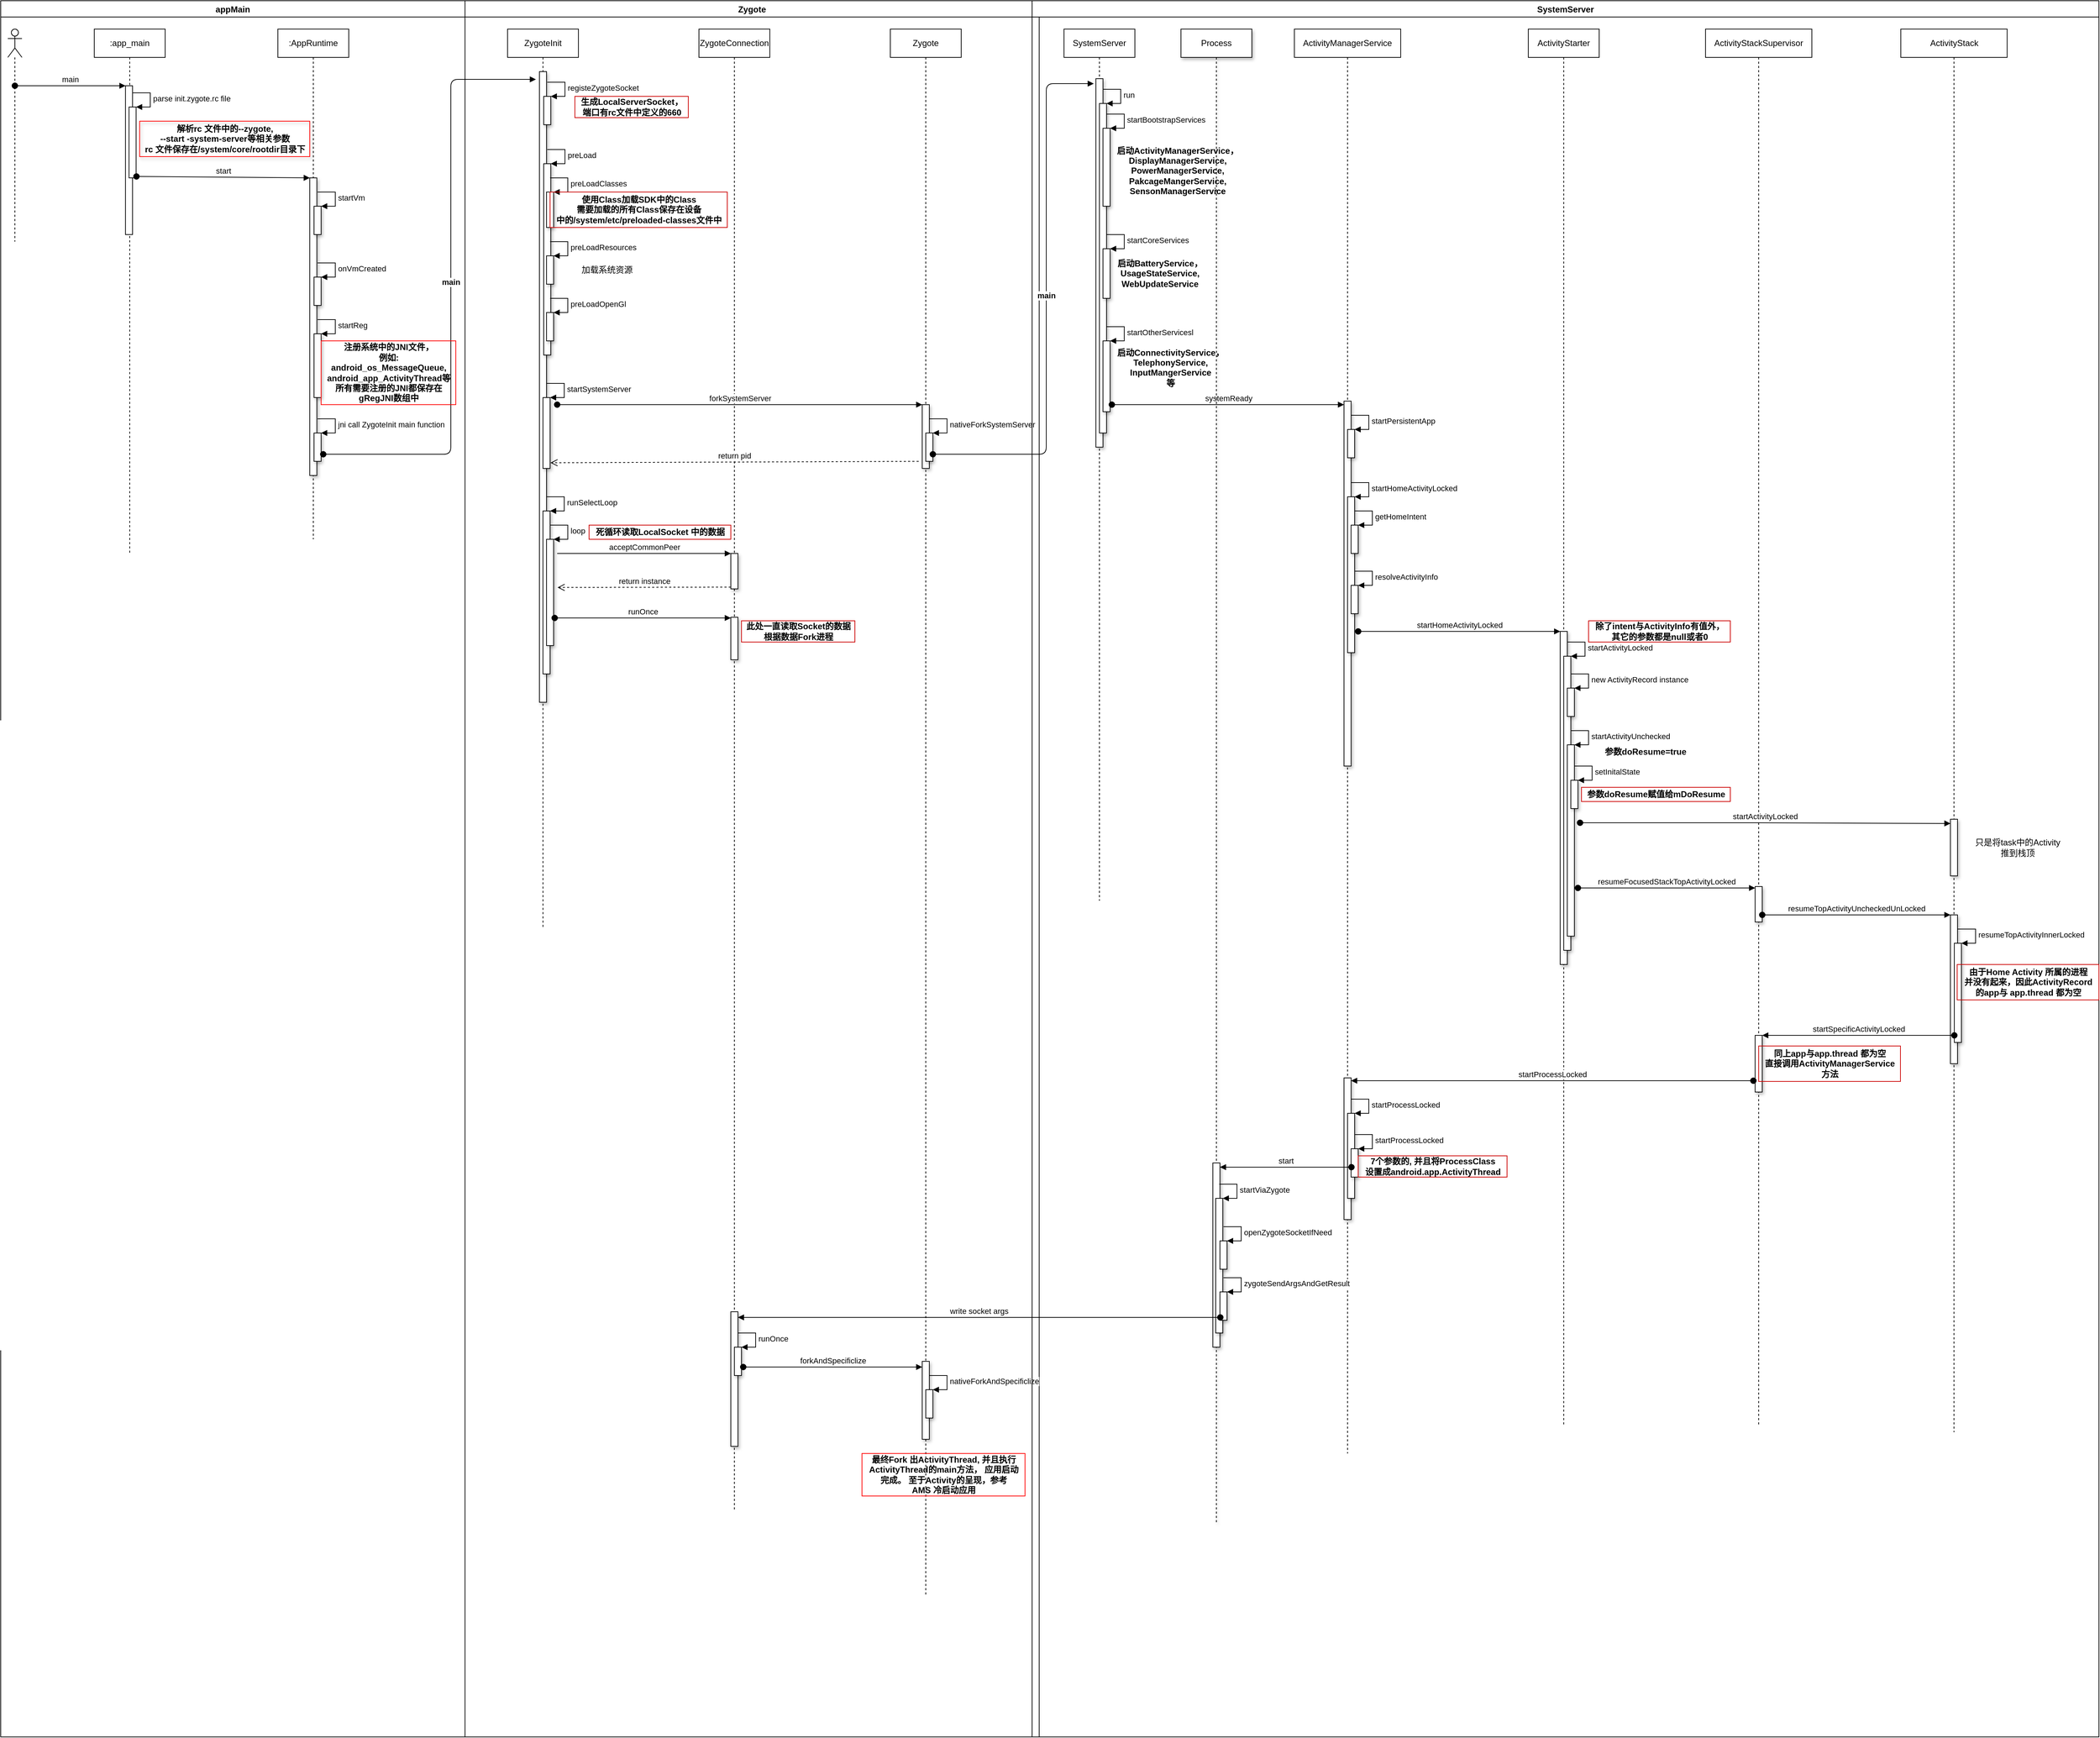 <mxfile version="13.6.2" type="device"><diagram name="Page-1" id="929967ad-93f9-6ef4-fab6-5d389245f69c"><mxGraphModel dx="2855.5" dy="840" grid="1" gridSize="10" guides="1" tooltips="1" connect="1" arrows="1" fold="1" page="1" pageScale="1.5" pageWidth="1169" pageHeight="826" background="none" math="0" shadow="0"><root><mxCell id="0" style=";html=1;"/><mxCell id="1" style=";html=1;" parent="0"/><mxCell id="HreQ48BV8fp3dx1mS7cU-9" value="appMain" style="swimlane;" vertex="1" parent="1"><mxGeometry x="-125" y="20" width="655" height="2450" as="geometry"/></mxCell><mxCell id="HreQ48BV8fp3dx1mS7cU-10" value=":app_main" style="shape=umlLifeline;perimeter=lifelinePerimeter;whiteSpace=wrap;html=1;container=1;collapsible=0;recursiveResize=0;outlineConnect=0;" vertex="1" parent="HreQ48BV8fp3dx1mS7cU-9"><mxGeometry x="132" y="40" width="100" height="740" as="geometry"/></mxCell><mxCell id="HreQ48BV8fp3dx1mS7cU-22" value="" style="html=1;points=[];perimeter=orthogonalPerimeter;" vertex="1" parent="HreQ48BV8fp3dx1mS7cU-10"><mxGeometry x="44" y="80" width="10" height="210" as="geometry"/></mxCell><mxCell id="HreQ48BV8fp3dx1mS7cU-11" value=":AppRuntime" style="shape=umlLifeline;perimeter=lifelinePerimeter;whiteSpace=wrap;html=1;container=1;collapsible=0;recursiveResize=0;outlineConnect=0;" vertex="1" parent="HreQ48BV8fp3dx1mS7cU-9"><mxGeometry x="391" y="40" width="100" height="720" as="geometry"/></mxCell><mxCell id="HreQ48BV8fp3dx1mS7cU-27" value="" style="html=1;points=[];perimeter=orthogonalPerimeter;shadow=1;strokeColor=#000000;" vertex="1" parent="HreQ48BV8fp3dx1mS7cU-11"><mxGeometry x="45" y="210" width="10" height="420" as="geometry"/></mxCell><mxCell id="HreQ48BV8fp3dx1mS7cU-29" value="" style="html=1;points=[];perimeter=orthogonalPerimeter;shadow=1;strokeColor=#000000;" vertex="1" parent="HreQ48BV8fp3dx1mS7cU-11"><mxGeometry x="51" y="250" width="10" height="40" as="geometry"/></mxCell><mxCell id="HreQ48BV8fp3dx1mS7cU-30" value="startVm" style="edgeStyle=orthogonalEdgeStyle;html=1;align=left;spacingLeft=2;endArrow=block;rounded=0;entryX=1;entryY=0;" edge="1" target="HreQ48BV8fp3dx1mS7cU-29" parent="HreQ48BV8fp3dx1mS7cU-11"><mxGeometry relative="1" as="geometry"><mxPoint x="56" y="230" as="sourcePoint"/><Array as="points"><mxPoint x="81" y="230"/></Array></mxGeometry></mxCell><mxCell id="HreQ48BV8fp3dx1mS7cU-34" value="" style="html=1;points=[];perimeter=orthogonalPerimeter;shadow=1;strokeColor=#000000;" vertex="1" parent="HreQ48BV8fp3dx1mS7cU-11"><mxGeometry x="51" y="350" width="10" height="40" as="geometry"/></mxCell><mxCell id="HreQ48BV8fp3dx1mS7cU-35" value="onVmCreated" style="edgeStyle=orthogonalEdgeStyle;html=1;align=left;spacingLeft=2;endArrow=block;rounded=0;entryX=1;entryY=0;" edge="1" target="HreQ48BV8fp3dx1mS7cU-34" parent="HreQ48BV8fp3dx1mS7cU-11"><mxGeometry relative="1" as="geometry"><mxPoint x="56" y="330" as="sourcePoint"/><Array as="points"><mxPoint x="81" y="330"/></Array></mxGeometry></mxCell><mxCell id="HreQ48BV8fp3dx1mS7cU-36" value="" style="html=1;points=[];perimeter=orthogonalPerimeter;shadow=1;strokeColor=#000000;" vertex="1" parent="HreQ48BV8fp3dx1mS7cU-11"><mxGeometry x="51" y="570" width="10" height="40" as="geometry"/></mxCell><mxCell id="HreQ48BV8fp3dx1mS7cU-37" value="jni call ZygoteInit main function" style="edgeStyle=orthogonalEdgeStyle;html=1;align=left;spacingLeft=2;endArrow=block;rounded=0;entryX=1;entryY=0;" edge="1" target="HreQ48BV8fp3dx1mS7cU-36" parent="HreQ48BV8fp3dx1mS7cU-11"><mxGeometry relative="1" as="geometry"><mxPoint x="56" y="550" as="sourcePoint"/><Array as="points"><mxPoint x="81" y="550"/></Array></mxGeometry></mxCell><mxCell id="HreQ48BV8fp3dx1mS7cU-39" value="&lt;b&gt;main&lt;/b&gt;" style="html=1;verticalAlign=bottom;startArrow=oval;startFill=1;endArrow=block;startSize=8;" edge="1" parent="HreQ48BV8fp3dx1mS7cU-11"><mxGeometry width="60" relative="1" as="geometry"><mxPoint x="64" y="600" as="sourcePoint"/><mxPoint x="364" y="71" as="targetPoint"/><Array as="points"><mxPoint x="244" y="600"/><mxPoint x="244" y="71"/></Array></mxGeometry></mxCell><mxCell id="HreQ48BV8fp3dx1mS7cU-21" value="" style="shape=umlLifeline;participant=umlActor;perimeter=lifelinePerimeter;whiteSpace=wrap;html=1;container=1;collapsible=0;recursiveResize=0;verticalAlign=top;spacingTop=36;outlineConnect=0;" vertex="1" parent="HreQ48BV8fp3dx1mS7cU-9"><mxGeometry x="10" y="40" width="20" height="300" as="geometry"/></mxCell><mxCell id="HreQ48BV8fp3dx1mS7cU-23" value="main" style="html=1;verticalAlign=bottom;startArrow=oval;endArrow=block;startSize=8;" edge="1" target="HreQ48BV8fp3dx1mS7cU-22" parent="HreQ48BV8fp3dx1mS7cU-9" source="HreQ48BV8fp3dx1mS7cU-21"><mxGeometry relative="1" as="geometry"><mxPoint x="135" y="120" as="sourcePoint"/><Array as="points"><mxPoint x="80" y="120"/></Array></mxGeometry></mxCell><mxCell id="HreQ48BV8fp3dx1mS7cU-24" value="" style="html=1;points=[];perimeter=orthogonalPerimeter;" vertex="1" parent="HreQ48BV8fp3dx1mS7cU-9"><mxGeometry x="181" y="150" width="10" height="100" as="geometry"/></mxCell><mxCell id="HreQ48BV8fp3dx1mS7cU-25" value="parse init.zygote.rc file" style="edgeStyle=orthogonalEdgeStyle;html=1;align=left;spacingLeft=2;endArrow=block;rounded=0;entryX=1;entryY=0;" edge="1" target="HreQ48BV8fp3dx1mS7cU-24" parent="HreQ48BV8fp3dx1mS7cU-9"><mxGeometry relative="1" as="geometry"><mxPoint x="186" y="130" as="sourcePoint"/><Array as="points"><mxPoint x="211" y="130"/></Array></mxGeometry></mxCell><mxCell id="HreQ48BV8fp3dx1mS7cU-26" value="&lt;b&gt;解析rc 文件中的--zygote, &lt;br&gt;--start -system-server等相关参数&lt;br&gt;rc 文件保存在/system/core/rootdir目录下&lt;/b&gt;" style="text;html=1;align=center;verticalAlign=middle;resizable=0;points=[];autosize=1;shadow=1;strokeColor=#FF0000;" vertex="1" parent="HreQ48BV8fp3dx1mS7cU-9"><mxGeometry x="196" y="170" width="240" height="50" as="geometry"/></mxCell><mxCell id="HreQ48BV8fp3dx1mS7cU-28" value="start" style="html=1;verticalAlign=bottom;startArrow=oval;endArrow=block;startSize=8;exitX=1.05;exitY=0.98;exitDx=0;exitDy=0;exitPerimeter=0;" edge="1" target="HreQ48BV8fp3dx1mS7cU-27" parent="HreQ48BV8fp3dx1mS7cU-9" source="HreQ48BV8fp3dx1mS7cU-24"><mxGeometry relative="1" as="geometry"><mxPoint x="376" y="250" as="sourcePoint"/></mxGeometry></mxCell><mxCell id="HreQ48BV8fp3dx1mS7cU-31" value="" style="html=1;points=[];perimeter=orthogonalPerimeter;shadow=1;strokeColor=#000000;" vertex="1" parent="HreQ48BV8fp3dx1mS7cU-9"><mxGeometry x="442" y="470" width="10" height="90" as="geometry"/></mxCell><mxCell id="HreQ48BV8fp3dx1mS7cU-32" value="startReg" style="edgeStyle=orthogonalEdgeStyle;html=1;align=left;spacingLeft=2;endArrow=block;rounded=0;entryX=1;entryY=0;" edge="1" target="HreQ48BV8fp3dx1mS7cU-31" parent="HreQ48BV8fp3dx1mS7cU-9"><mxGeometry relative="1" as="geometry"><mxPoint x="447" y="450" as="sourcePoint"/><Array as="points"><mxPoint x="472" y="450"/></Array></mxGeometry></mxCell><mxCell id="HreQ48BV8fp3dx1mS7cU-33" value="&lt;b&gt;注册系统中的JNI文件，&lt;br&gt;例如:&lt;br&gt;android_os_MessageQueue,&lt;br&gt;android_app_ActivityThread等&lt;br&gt;所有需要注册的JNI都保存在&lt;br&gt;gRegJNI数组中&lt;br&gt;&lt;/b&gt;" style="text;html=1;align=center;verticalAlign=middle;resizable=0;points=[];autosize=1;strokeColor=#FF0000;" vertex="1" parent="HreQ48BV8fp3dx1mS7cU-9"><mxGeometry x="452" y="480" width="190" height="90" as="geometry"/></mxCell><mxCell id="HreQ48BV8fp3dx1mS7cU-12" value="Zygote" style="swimlane;" vertex="1" parent="1"><mxGeometry x="530" y="20" width="810" height="2450" as="geometry"/></mxCell><mxCell id="HreQ48BV8fp3dx1mS7cU-13" value="ZygoteInit" style="shape=umlLifeline;perimeter=lifelinePerimeter;whiteSpace=wrap;html=1;container=1;collapsible=0;recursiveResize=0;outlineConnect=0;" vertex="1" parent="HreQ48BV8fp3dx1mS7cU-12"><mxGeometry x="60" y="40" width="100" height="1270" as="geometry"/></mxCell><mxCell id="HreQ48BV8fp3dx1mS7cU-38" value="" style="html=1;points=[];perimeter=orthogonalPerimeter;shadow=1;strokeColor=#000000;" vertex="1" parent="HreQ48BV8fp3dx1mS7cU-13"><mxGeometry x="45" y="60" width="10" height="890" as="geometry"/></mxCell><mxCell id="HreQ48BV8fp3dx1mS7cU-40" value="" style="html=1;points=[];perimeter=orthogonalPerimeter;shadow=1;strokeColor=#000000;" vertex="1" parent="HreQ48BV8fp3dx1mS7cU-13"><mxGeometry x="51" y="95" width="10" height="40" as="geometry"/></mxCell><mxCell id="HreQ48BV8fp3dx1mS7cU-41" value="registeZygoteSocket" style="edgeStyle=orthogonalEdgeStyle;html=1;align=left;spacingLeft=2;endArrow=block;rounded=0;entryX=1;entryY=0;" edge="1" target="HreQ48BV8fp3dx1mS7cU-40" parent="HreQ48BV8fp3dx1mS7cU-13"><mxGeometry relative="1" as="geometry"><mxPoint x="56" y="75" as="sourcePoint"/><Array as="points"><mxPoint x="81" y="75"/></Array></mxGeometry></mxCell><mxCell id="HreQ48BV8fp3dx1mS7cU-42" value="" style="html=1;points=[];perimeter=orthogonalPerimeter;shadow=1;strokeColor=#000000;" vertex="1" parent="HreQ48BV8fp3dx1mS7cU-13"><mxGeometry x="51" y="190" width="10" height="270" as="geometry"/></mxCell><mxCell id="HreQ48BV8fp3dx1mS7cU-43" value="preLoad" style="edgeStyle=orthogonalEdgeStyle;html=1;align=left;spacingLeft=2;endArrow=block;rounded=0;entryX=1;entryY=0;" edge="1" target="HreQ48BV8fp3dx1mS7cU-42" parent="HreQ48BV8fp3dx1mS7cU-13"><mxGeometry relative="1" as="geometry"><mxPoint x="56" y="170" as="sourcePoint"/><Array as="points"><mxPoint x="81" y="170"/></Array></mxGeometry></mxCell><mxCell id="HreQ48BV8fp3dx1mS7cU-45" value="" style="html=1;points=[];perimeter=orthogonalPerimeter;shadow=1;strokeColor=#000000;" vertex="1" parent="HreQ48BV8fp3dx1mS7cU-13"><mxGeometry x="55" y="230" width="10" height="50" as="geometry"/></mxCell><mxCell id="HreQ48BV8fp3dx1mS7cU-46" value="preLoadClasses" style="edgeStyle=orthogonalEdgeStyle;html=1;align=left;spacingLeft=2;endArrow=block;rounded=0;entryX=1;entryY=0;" edge="1" target="HreQ48BV8fp3dx1mS7cU-45" parent="HreQ48BV8fp3dx1mS7cU-13"><mxGeometry relative="1" as="geometry"><mxPoint x="60" y="210" as="sourcePoint"/><Array as="points"><mxPoint x="85" y="210"/></Array></mxGeometry></mxCell><mxCell id="HreQ48BV8fp3dx1mS7cU-48" value="" style="html=1;points=[];perimeter=orthogonalPerimeter;shadow=1;strokeColor=#000000;" vertex="1" parent="HreQ48BV8fp3dx1mS7cU-13"><mxGeometry x="55" y="320" width="10" height="40" as="geometry"/></mxCell><mxCell id="HreQ48BV8fp3dx1mS7cU-49" value="preLoadResources" style="edgeStyle=orthogonalEdgeStyle;html=1;align=left;spacingLeft=2;endArrow=block;rounded=0;entryX=1;entryY=0;" edge="1" target="HreQ48BV8fp3dx1mS7cU-48" parent="HreQ48BV8fp3dx1mS7cU-13"><mxGeometry relative="1" as="geometry"><mxPoint x="60" y="300" as="sourcePoint"/><Array as="points"><mxPoint x="85" y="300"/></Array></mxGeometry></mxCell><mxCell id="HreQ48BV8fp3dx1mS7cU-51" value="" style="html=1;points=[];perimeter=orthogonalPerimeter;shadow=1;strokeColor=#000000;" vertex="1" parent="HreQ48BV8fp3dx1mS7cU-13"><mxGeometry x="55" y="400" width="10" height="40" as="geometry"/></mxCell><mxCell id="HreQ48BV8fp3dx1mS7cU-52" value="preLoadOpenGl" style="edgeStyle=orthogonalEdgeStyle;html=1;align=left;spacingLeft=2;endArrow=block;rounded=0;entryX=1;entryY=0;" edge="1" target="HreQ48BV8fp3dx1mS7cU-51" parent="HreQ48BV8fp3dx1mS7cU-13"><mxGeometry relative="1" as="geometry"><mxPoint x="60" y="380" as="sourcePoint"/><Array as="points"><mxPoint x="85" y="380"/></Array></mxGeometry></mxCell><mxCell id="HreQ48BV8fp3dx1mS7cU-53" value="" style="html=1;points=[];perimeter=orthogonalPerimeter;shadow=1;strokeColor=#000000;" vertex="1" parent="HreQ48BV8fp3dx1mS7cU-13"><mxGeometry x="50" y="520" width="10" height="100" as="geometry"/></mxCell><mxCell id="HreQ48BV8fp3dx1mS7cU-54" value="startSystemServer" style="edgeStyle=orthogonalEdgeStyle;html=1;align=left;spacingLeft=2;endArrow=block;rounded=0;entryX=1;entryY=0;" edge="1" target="HreQ48BV8fp3dx1mS7cU-53" parent="HreQ48BV8fp3dx1mS7cU-13"><mxGeometry relative="1" as="geometry"><mxPoint x="55" y="500" as="sourcePoint"/><Array as="points"><mxPoint x="80" y="500"/></Array></mxGeometry></mxCell><mxCell id="HreQ48BV8fp3dx1mS7cU-60" value="" style="html=1;points=[];perimeter=orthogonalPerimeter;shadow=1;strokeColor=#000000;" vertex="1" parent="HreQ48BV8fp3dx1mS7cU-13"><mxGeometry x="50" y="680" width="10" height="230" as="geometry"/></mxCell><mxCell id="HreQ48BV8fp3dx1mS7cU-61" value="runSelectLoop" style="edgeStyle=orthogonalEdgeStyle;html=1;align=left;spacingLeft=2;endArrow=block;rounded=0;entryX=1;entryY=0;" edge="1" target="HreQ48BV8fp3dx1mS7cU-60" parent="HreQ48BV8fp3dx1mS7cU-13"><mxGeometry relative="1" as="geometry"><mxPoint x="55" y="660" as="sourcePoint"/><Array as="points"><mxPoint x="80" y="660"/></Array></mxGeometry></mxCell><mxCell id="HreQ48BV8fp3dx1mS7cU-62" value="" style="html=1;points=[];perimeter=orthogonalPerimeter;shadow=1;strokeColor=#000000;" vertex="1" parent="HreQ48BV8fp3dx1mS7cU-13"><mxGeometry x="55" y="720" width="10" height="150" as="geometry"/></mxCell><mxCell id="HreQ48BV8fp3dx1mS7cU-63" value="loop" style="edgeStyle=orthogonalEdgeStyle;html=1;align=left;spacingLeft=2;endArrow=block;rounded=0;entryX=1;entryY=0;" edge="1" target="HreQ48BV8fp3dx1mS7cU-62" parent="HreQ48BV8fp3dx1mS7cU-13"><mxGeometry relative="1" as="geometry"><mxPoint x="60" y="700" as="sourcePoint"/><Array as="points"><mxPoint x="85" y="700"/></Array></mxGeometry></mxCell><mxCell id="HreQ48BV8fp3dx1mS7cU-14" value="ZygoteConnection" style="shape=umlLifeline;perimeter=lifelinePerimeter;whiteSpace=wrap;html=1;container=1;collapsible=0;recursiveResize=0;outlineConnect=0;" vertex="1" parent="HreQ48BV8fp3dx1mS7cU-12"><mxGeometry x="330" y="40" width="100" height="2090" as="geometry"/></mxCell><mxCell id="HreQ48BV8fp3dx1mS7cU-64" value="" style="html=1;points=[];perimeter=orthogonalPerimeter;shadow=1;strokeColor=#000000;" vertex="1" parent="HreQ48BV8fp3dx1mS7cU-14"><mxGeometry x="45" y="740" width="10" height="50" as="geometry"/></mxCell><mxCell id="HreQ48BV8fp3dx1mS7cU-73" value="" style="html=1;points=[];perimeter=orthogonalPerimeter;shadow=1;strokeColor=#000000;" vertex="1" parent="HreQ48BV8fp3dx1mS7cU-14"><mxGeometry x="45" y="830" width="10" height="60" as="geometry"/></mxCell><mxCell id="HreQ48BV8fp3dx1mS7cU-146" value="" style="html=1;points=[];perimeter=orthogonalPerimeter;shadow=1;strokeColor=#000000;" vertex="1" parent="HreQ48BV8fp3dx1mS7cU-14"><mxGeometry x="45" y="1810" width="10" height="190" as="geometry"/></mxCell><mxCell id="HreQ48BV8fp3dx1mS7cU-148" value="" style="html=1;points=[];perimeter=orthogonalPerimeter;shadow=1;strokeColor=#000000;" vertex="1" parent="HreQ48BV8fp3dx1mS7cU-14"><mxGeometry x="50" y="1860" width="10" height="40" as="geometry"/></mxCell><mxCell id="HreQ48BV8fp3dx1mS7cU-149" value="runOnce" style="edgeStyle=orthogonalEdgeStyle;html=1;align=left;spacingLeft=2;endArrow=block;rounded=0;entryX=1;entryY=0;" edge="1" target="HreQ48BV8fp3dx1mS7cU-148" parent="HreQ48BV8fp3dx1mS7cU-14"><mxGeometry relative="1" as="geometry"><mxPoint x="55" y="1840" as="sourcePoint"/><Array as="points"><mxPoint x="80" y="1840"/></Array></mxGeometry></mxCell><mxCell id="HreQ48BV8fp3dx1mS7cU-15" value="Zygote" style="shape=umlLifeline;perimeter=lifelinePerimeter;whiteSpace=wrap;html=1;container=1;collapsible=0;recursiveResize=0;outlineConnect=0;" vertex="1" parent="HreQ48BV8fp3dx1mS7cU-12"><mxGeometry x="600" y="40" width="100" height="2210" as="geometry"/></mxCell><mxCell id="HreQ48BV8fp3dx1mS7cU-55" value="" style="html=1;points=[];perimeter=orthogonalPerimeter;shadow=1;strokeColor=#000000;" vertex="1" parent="HreQ48BV8fp3dx1mS7cU-15"><mxGeometry x="45" y="530" width="10" height="90" as="geometry"/></mxCell><mxCell id="HreQ48BV8fp3dx1mS7cU-57" value="" style="html=1;points=[];perimeter=orthogonalPerimeter;shadow=1;strokeColor=#000000;" vertex="1" parent="HreQ48BV8fp3dx1mS7cU-15"><mxGeometry x="50" y="570" width="10" height="40" as="geometry"/></mxCell><mxCell id="HreQ48BV8fp3dx1mS7cU-58" value="nativeForkSystemServer" style="edgeStyle=orthogonalEdgeStyle;html=1;align=left;spacingLeft=2;endArrow=block;rounded=0;entryX=1;entryY=0;" edge="1" target="HreQ48BV8fp3dx1mS7cU-57" parent="HreQ48BV8fp3dx1mS7cU-15"><mxGeometry relative="1" as="geometry"><mxPoint x="55" y="550" as="sourcePoint"/><Array as="points"><mxPoint x="80" y="550"/></Array></mxGeometry></mxCell><mxCell id="HreQ48BV8fp3dx1mS7cU-78" value="&lt;b&gt;main&lt;/b&gt;" style="html=1;verticalAlign=bottom;startArrow=oval;startFill=1;endArrow=block;startSize=8;" edge="1" parent="HreQ48BV8fp3dx1mS7cU-15"><mxGeometry width="60" relative="1" as="geometry"><mxPoint x="60" y="600" as="sourcePoint"/><mxPoint x="287" y="77" as="targetPoint"/><Array as="points"><mxPoint x="220" y="600"/><mxPoint x="220" y="77"/></Array></mxGeometry></mxCell><mxCell id="HreQ48BV8fp3dx1mS7cU-150" value="" style="html=1;points=[];perimeter=orthogonalPerimeter;shadow=1;strokeColor=#000000;" vertex="1" parent="HreQ48BV8fp3dx1mS7cU-15"><mxGeometry x="45" y="1880" width="10" height="110" as="geometry"/></mxCell><mxCell id="HreQ48BV8fp3dx1mS7cU-152" value="" style="html=1;points=[];perimeter=orthogonalPerimeter;shadow=1;strokeColor=#000000;" vertex="1" parent="HreQ48BV8fp3dx1mS7cU-15"><mxGeometry x="50" y="1920" width="10" height="40" as="geometry"/></mxCell><mxCell id="HreQ48BV8fp3dx1mS7cU-153" value="nativeForkAndSpecificlize" style="edgeStyle=orthogonalEdgeStyle;html=1;align=left;spacingLeft=2;endArrow=block;rounded=0;entryX=1;entryY=0;" edge="1" target="HreQ48BV8fp3dx1mS7cU-152" parent="HreQ48BV8fp3dx1mS7cU-15"><mxGeometry relative="1" as="geometry"><mxPoint x="55" y="1900" as="sourcePoint"/><Array as="points"><mxPoint x="80" y="1900"/></Array></mxGeometry></mxCell><mxCell id="HreQ48BV8fp3dx1mS7cU-44" value="&lt;b&gt;生成LocalServerSocket， &lt;br&gt;端口有rc文件中定义的660&lt;/b&gt;" style="text;html=1;align=center;verticalAlign=middle;resizable=0;points=[];autosize=1;strokeColor=#CC0000;" vertex="1" parent="HreQ48BV8fp3dx1mS7cU-12"><mxGeometry x="155" y="135" width="160" height="30" as="geometry"/></mxCell><mxCell id="HreQ48BV8fp3dx1mS7cU-47" value="&lt;b&gt;使用Class加载SDK中的Class&lt;br&gt;需要加载的所有Class保存在设备&lt;br&gt;中的/system/etc/preloaded-classes文件中&lt;/b&gt;" style="text;html=1;align=center;verticalAlign=middle;resizable=0;points=[];autosize=1;strokeColor=#CC0000;" vertex="1" parent="HreQ48BV8fp3dx1mS7cU-12"><mxGeometry x="120" y="270" width="250" height="50" as="geometry"/></mxCell><mxCell id="HreQ48BV8fp3dx1mS7cU-50" value="加载系统资源" style="text;html=1;align=center;verticalAlign=middle;resizable=0;points=[];autosize=1;" vertex="1" parent="HreQ48BV8fp3dx1mS7cU-12"><mxGeometry x="155" y="370" width="90" height="20" as="geometry"/></mxCell><mxCell id="HreQ48BV8fp3dx1mS7cU-56" value="forkSystemServer" style="html=1;verticalAlign=bottom;startArrow=oval;endArrow=block;startSize=8;" edge="1" target="HreQ48BV8fp3dx1mS7cU-55" parent="HreQ48BV8fp3dx1mS7cU-12"><mxGeometry relative="1" as="geometry"><mxPoint x="130" y="570" as="sourcePoint"/><Array as="points"><mxPoint x="360" y="570"/></Array></mxGeometry></mxCell><mxCell id="HreQ48BV8fp3dx1mS7cU-59" value="return pid" style="html=1;verticalAlign=bottom;endArrow=open;dashed=1;endSize=8;entryX=1.05;entryY=0.92;entryDx=0;entryDy=0;entryPerimeter=0;" edge="1" parent="HreQ48BV8fp3dx1mS7cU-12" target="HreQ48BV8fp3dx1mS7cU-53"><mxGeometry relative="1" as="geometry"><mxPoint x="640" y="650" as="sourcePoint"/><mxPoint x="560" y="650" as="targetPoint"/></mxGeometry></mxCell><mxCell id="HreQ48BV8fp3dx1mS7cU-65" value="acceptCommonPeer" style="html=1;verticalAlign=bottom;endArrow=block;entryX=0;entryY=0;" edge="1" target="HreQ48BV8fp3dx1mS7cU-64" parent="HreQ48BV8fp3dx1mS7cU-12"><mxGeometry relative="1" as="geometry"><mxPoint x="130" y="780" as="sourcePoint"/></mxGeometry></mxCell><mxCell id="HreQ48BV8fp3dx1mS7cU-66" value="return instance" style="html=1;verticalAlign=bottom;endArrow=open;dashed=1;endSize=8;exitX=0;exitY=0.95;entryX=1.55;entryY=0.453;entryDx=0;entryDy=0;entryPerimeter=0;" edge="1" source="HreQ48BV8fp3dx1mS7cU-64" parent="HreQ48BV8fp3dx1mS7cU-12" target="HreQ48BV8fp3dx1mS7cU-62"><mxGeometry relative="1" as="geometry"><mxPoint x="305" y="856" as="targetPoint"/></mxGeometry></mxCell><mxCell id="HreQ48BV8fp3dx1mS7cU-74" value="runOnce" style="html=1;verticalAlign=bottom;startArrow=oval;endArrow=block;startSize=8;exitX=1.15;exitY=0.74;exitDx=0;exitDy=0;exitPerimeter=0;" edge="1" target="HreQ48BV8fp3dx1mS7cU-73" parent="HreQ48BV8fp3dx1mS7cU-12" source="HreQ48BV8fp3dx1mS7cU-62"><mxGeometry relative="1" as="geometry"><mxPoint x="315" y="870" as="sourcePoint"/></mxGeometry></mxCell><mxCell id="HreQ48BV8fp3dx1mS7cU-75" value="&lt;b&gt;死循环读取LocalSocket 中的数据&lt;/b&gt;" style="text;html=1;align=center;verticalAlign=middle;resizable=0;points=[];autosize=1;strokeColor=#CC0000;" vertex="1" parent="HreQ48BV8fp3dx1mS7cU-12"><mxGeometry x="175" y="740" width="200" height="20" as="geometry"/></mxCell><mxCell id="HreQ48BV8fp3dx1mS7cU-76" value="&lt;b&gt;此处一直读取Socket的数据&lt;br&gt;根据数据Fork进程&lt;/b&gt;" style="text;html=1;align=center;verticalAlign=middle;resizable=0;points=[];autosize=1;strokeColor=#CC0000;" vertex="1" parent="HreQ48BV8fp3dx1mS7cU-12"><mxGeometry x="390" y="875" width="160" height="30" as="geometry"/></mxCell><mxCell id="HreQ48BV8fp3dx1mS7cU-151" value="forkAndSpecificlize" style="html=1;verticalAlign=bottom;startArrow=oval;endArrow=block;startSize=8;exitX=1.25;exitY=0.7;exitDx=0;exitDy=0;exitPerimeter=0;" edge="1" target="HreQ48BV8fp3dx1mS7cU-150" parent="HreQ48BV8fp3dx1mS7cU-12" source="HreQ48BV8fp3dx1mS7cU-148"><mxGeometry relative="1" as="geometry"><mxPoint x="585" y="1920" as="sourcePoint"/></mxGeometry></mxCell><mxCell id="HreQ48BV8fp3dx1mS7cU-154" value="&lt;b&gt;最终Fork 出ActivityThread, 并且执行&lt;br&gt;ActivityThread的main方法， 应用启动&lt;br&gt;完成。 至于Activity的呈现，参考&lt;br&gt;AMS 冷启动应用&lt;/b&gt;" style="text;html=1;align=center;verticalAlign=middle;resizable=0;points=[];autosize=1;strokeColor=#FF0000;" vertex="1" parent="HreQ48BV8fp3dx1mS7cU-12"><mxGeometry x="560" y="2050" width="230" height="60" as="geometry"/></mxCell><mxCell id="HreQ48BV8fp3dx1mS7cU-16" value="SystemServer" style="swimlane;" vertex="1" parent="1"><mxGeometry x="1330" y="20" width="1505" height="2450" as="geometry"/></mxCell><mxCell id="HreQ48BV8fp3dx1mS7cU-17" value="SystemServer" style="shape=umlLifeline;perimeter=lifelinePerimeter;whiteSpace=wrap;html=1;container=1;collapsible=0;recursiveResize=0;outlineConnect=0;" vertex="1" parent="HreQ48BV8fp3dx1mS7cU-16"><mxGeometry x="45" y="40" width="100" height="1230" as="geometry"/></mxCell><mxCell id="HreQ48BV8fp3dx1mS7cU-77" value="" style="html=1;points=[];perimeter=orthogonalPerimeter;shadow=1;strokeColor=#000000;" vertex="1" parent="HreQ48BV8fp3dx1mS7cU-17"><mxGeometry x="45" y="70" width="10" height="520" as="geometry"/></mxCell><mxCell id="HreQ48BV8fp3dx1mS7cU-79" value="" style="html=1;points=[];perimeter=orthogonalPerimeter;shadow=1;strokeColor=#000000;" vertex="1" parent="HreQ48BV8fp3dx1mS7cU-17"><mxGeometry x="50" y="105" width="10" height="465" as="geometry"/></mxCell><mxCell id="HreQ48BV8fp3dx1mS7cU-80" value="run" style="edgeStyle=orthogonalEdgeStyle;html=1;align=left;spacingLeft=2;endArrow=block;rounded=0;entryX=1;entryY=0;" edge="1" target="HreQ48BV8fp3dx1mS7cU-79" parent="HreQ48BV8fp3dx1mS7cU-17"><mxGeometry relative="1" as="geometry"><mxPoint x="55" y="85" as="sourcePoint"/><Array as="points"><mxPoint x="80" y="85"/></Array></mxGeometry></mxCell><mxCell id="HreQ48BV8fp3dx1mS7cU-81" value="" style="html=1;points=[];perimeter=orthogonalPerimeter;shadow=1;strokeColor=#000000;" vertex="1" parent="HreQ48BV8fp3dx1mS7cU-17"><mxGeometry x="55" y="140" width="10" height="110" as="geometry"/></mxCell><mxCell id="HreQ48BV8fp3dx1mS7cU-82" value="startBootstrapServices" style="edgeStyle=orthogonalEdgeStyle;html=1;align=left;spacingLeft=2;endArrow=block;rounded=0;entryX=1;entryY=0;" edge="1" target="HreQ48BV8fp3dx1mS7cU-81" parent="HreQ48BV8fp3dx1mS7cU-17"><mxGeometry relative="1" as="geometry"><mxPoint x="60" y="120" as="sourcePoint"/><Array as="points"><mxPoint x="85" y="120"/></Array></mxGeometry></mxCell><mxCell id="HreQ48BV8fp3dx1mS7cU-84" value="" style="html=1;points=[];perimeter=orthogonalPerimeter;shadow=1;strokeColor=#000000;" vertex="1" parent="HreQ48BV8fp3dx1mS7cU-17"><mxGeometry x="55" y="310" width="10" height="70" as="geometry"/></mxCell><mxCell id="HreQ48BV8fp3dx1mS7cU-85" value="startCoreServices" style="edgeStyle=orthogonalEdgeStyle;html=1;align=left;spacingLeft=2;endArrow=block;rounded=0;entryX=1;entryY=0;" edge="1" target="HreQ48BV8fp3dx1mS7cU-84" parent="HreQ48BV8fp3dx1mS7cU-17"><mxGeometry relative="1" as="geometry"><mxPoint x="60" y="290" as="sourcePoint"/><Array as="points"><mxPoint x="85" y="290"/></Array></mxGeometry></mxCell><mxCell id="HreQ48BV8fp3dx1mS7cU-87" value="" style="html=1;points=[];perimeter=orthogonalPerimeter;shadow=1;strokeColor=#000000;" vertex="1" parent="HreQ48BV8fp3dx1mS7cU-17"><mxGeometry x="55" y="440" width="10" height="100" as="geometry"/></mxCell><mxCell id="HreQ48BV8fp3dx1mS7cU-88" value="startOtherServicesl" style="edgeStyle=orthogonalEdgeStyle;html=1;align=left;spacingLeft=2;endArrow=block;rounded=0;entryX=1;entryY=0;" edge="1" target="HreQ48BV8fp3dx1mS7cU-87" parent="HreQ48BV8fp3dx1mS7cU-17"><mxGeometry relative="1" as="geometry"><mxPoint x="60" y="420" as="sourcePoint"/><Array as="points"><mxPoint x="85" y="420"/></Array></mxGeometry></mxCell><mxCell id="HreQ48BV8fp3dx1mS7cU-18" value="ActivityManagerService" style="shape=umlLifeline;perimeter=lifelinePerimeter;whiteSpace=wrap;html=1;container=1;collapsible=0;recursiveResize=0;outlineConnect=0;" vertex="1" parent="HreQ48BV8fp3dx1mS7cU-16"><mxGeometry x="370" y="40" width="150" height="2010" as="geometry"/></mxCell><mxCell id="HreQ48BV8fp3dx1mS7cU-90" value="" style="html=1;points=[];perimeter=orthogonalPerimeter;shadow=1;strokeColor=#000000;" vertex="1" parent="HreQ48BV8fp3dx1mS7cU-18"><mxGeometry x="70" y="525" width="10" height="515" as="geometry"/></mxCell><mxCell id="HreQ48BV8fp3dx1mS7cU-92" value="" style="html=1;points=[];perimeter=orthogonalPerimeter;shadow=1;strokeColor=#000000;" vertex="1" parent="HreQ48BV8fp3dx1mS7cU-18"><mxGeometry x="75" y="565" width="10" height="40" as="geometry"/></mxCell><mxCell id="HreQ48BV8fp3dx1mS7cU-93" value="startPersistentApp" style="edgeStyle=orthogonalEdgeStyle;html=1;align=left;spacingLeft=2;endArrow=block;rounded=0;entryX=1;entryY=0;" edge="1" target="HreQ48BV8fp3dx1mS7cU-92" parent="HreQ48BV8fp3dx1mS7cU-18"><mxGeometry relative="1" as="geometry"><mxPoint x="80" y="545" as="sourcePoint"/><Array as="points"><mxPoint x="105" y="545"/></Array></mxGeometry></mxCell><mxCell id="HreQ48BV8fp3dx1mS7cU-94" value="" style="html=1;points=[];perimeter=orthogonalPerimeter;shadow=1;strokeColor=#000000;" vertex="1" parent="HreQ48BV8fp3dx1mS7cU-18"><mxGeometry x="75" y="660" width="10" height="220" as="geometry"/></mxCell><mxCell id="HreQ48BV8fp3dx1mS7cU-95" value="startHomeActivityLocked" style="edgeStyle=orthogonalEdgeStyle;html=1;align=left;spacingLeft=2;endArrow=block;rounded=0;entryX=1;entryY=0;" edge="1" target="HreQ48BV8fp3dx1mS7cU-94" parent="HreQ48BV8fp3dx1mS7cU-18"><mxGeometry relative="1" as="geometry"><mxPoint x="80" y="640" as="sourcePoint"/><Array as="points"><mxPoint x="105" y="640"/></Array></mxGeometry></mxCell><mxCell id="HreQ48BV8fp3dx1mS7cU-96" value="" style="html=1;points=[];perimeter=orthogonalPerimeter;shadow=1;strokeColor=#000000;" vertex="1" parent="HreQ48BV8fp3dx1mS7cU-18"><mxGeometry x="80" y="700" width="10" height="40" as="geometry"/></mxCell><mxCell id="HreQ48BV8fp3dx1mS7cU-97" value="getHomeIntent" style="edgeStyle=orthogonalEdgeStyle;html=1;align=left;spacingLeft=2;endArrow=block;rounded=0;entryX=1;entryY=0;" edge="1" target="HreQ48BV8fp3dx1mS7cU-96" parent="HreQ48BV8fp3dx1mS7cU-18"><mxGeometry relative="1" as="geometry"><mxPoint x="85" y="680" as="sourcePoint"/><Array as="points"><mxPoint x="110" y="680"/></Array></mxGeometry></mxCell><mxCell id="HreQ48BV8fp3dx1mS7cU-98" value="" style="html=1;points=[];perimeter=orthogonalPerimeter;shadow=1;strokeColor=#000000;" vertex="1" parent="HreQ48BV8fp3dx1mS7cU-18"><mxGeometry x="80" y="785" width="10" height="40" as="geometry"/></mxCell><mxCell id="HreQ48BV8fp3dx1mS7cU-99" value="resolveActivityInfo" style="edgeStyle=orthogonalEdgeStyle;html=1;align=left;spacingLeft=2;endArrow=block;rounded=0;entryX=1;entryY=0;" edge="1" target="HreQ48BV8fp3dx1mS7cU-98" parent="HreQ48BV8fp3dx1mS7cU-18"><mxGeometry relative="1" as="geometry"><mxPoint x="85" y="765" as="sourcePoint"/><Array as="points"><mxPoint x="110" y="765"/></Array></mxGeometry></mxCell><mxCell id="HreQ48BV8fp3dx1mS7cU-128" value="" style="html=1;points=[];perimeter=orthogonalPerimeter;shadow=1;strokeColor=#000000;" vertex="1" parent="HreQ48BV8fp3dx1mS7cU-18"><mxGeometry x="70" y="1480" width="10" height="200" as="geometry"/></mxCell><mxCell id="HreQ48BV8fp3dx1mS7cU-130" value="" style="html=1;points=[];perimeter=orthogonalPerimeter;shadow=1;strokeColor=#000000;" vertex="1" parent="HreQ48BV8fp3dx1mS7cU-18"><mxGeometry x="75" y="1530" width="10" height="120" as="geometry"/></mxCell><mxCell id="HreQ48BV8fp3dx1mS7cU-131" value="startProcessLocked" style="edgeStyle=orthogonalEdgeStyle;html=1;align=left;spacingLeft=2;endArrow=block;rounded=0;entryX=1;entryY=0;" edge="1" target="HreQ48BV8fp3dx1mS7cU-130" parent="HreQ48BV8fp3dx1mS7cU-18"><mxGeometry relative="1" as="geometry"><mxPoint x="80" y="1510" as="sourcePoint"/><Array as="points"><mxPoint x="105" y="1510"/></Array></mxGeometry></mxCell><mxCell id="HreQ48BV8fp3dx1mS7cU-132" value="" style="html=1;points=[];perimeter=orthogonalPerimeter;shadow=1;strokeColor=#000000;" vertex="1" parent="HreQ48BV8fp3dx1mS7cU-18"><mxGeometry x="80" y="1580" width="10" height="40" as="geometry"/></mxCell><mxCell id="HreQ48BV8fp3dx1mS7cU-133" value="startProcessLocked" style="edgeStyle=orthogonalEdgeStyle;html=1;align=left;spacingLeft=2;endArrow=block;rounded=0;entryX=1;entryY=0;" edge="1" target="HreQ48BV8fp3dx1mS7cU-132" parent="HreQ48BV8fp3dx1mS7cU-18"><mxGeometry relative="1" as="geometry"><mxPoint x="85" y="1560" as="sourcePoint"/><Array as="points"><mxPoint x="110" y="1560"/></Array></mxGeometry></mxCell><mxCell id="HreQ48BV8fp3dx1mS7cU-19" value="ActivityStarter" style="shape=umlLifeline;perimeter=lifelinePerimeter;whiteSpace=wrap;html=1;container=1;collapsible=0;recursiveResize=0;outlineConnect=0;" vertex="1" parent="HreQ48BV8fp3dx1mS7cU-16"><mxGeometry x="700" y="40" width="100" height="1970" as="geometry"/></mxCell><mxCell id="HreQ48BV8fp3dx1mS7cU-100" value="" style="html=1;points=[];perimeter=orthogonalPerimeter;shadow=1;strokeColor=#000000;" vertex="1" parent="HreQ48BV8fp3dx1mS7cU-19"><mxGeometry x="45" y="850" width="10" height="470" as="geometry"/></mxCell><mxCell id="HreQ48BV8fp3dx1mS7cU-102" value="" style="html=1;points=[];perimeter=orthogonalPerimeter;shadow=1;strokeColor=#000000;" vertex="1" parent="HreQ48BV8fp3dx1mS7cU-19"><mxGeometry x="50" y="885" width="10" height="415" as="geometry"/></mxCell><mxCell id="HreQ48BV8fp3dx1mS7cU-103" value="startActivityLocked" style="edgeStyle=orthogonalEdgeStyle;html=1;align=left;spacingLeft=2;endArrow=block;rounded=0;entryX=1;entryY=0;" edge="1" target="HreQ48BV8fp3dx1mS7cU-102" parent="HreQ48BV8fp3dx1mS7cU-19"><mxGeometry relative="1" as="geometry"><mxPoint x="55" y="865" as="sourcePoint"/><Array as="points"><mxPoint x="80" y="865"/></Array></mxGeometry></mxCell><mxCell id="HreQ48BV8fp3dx1mS7cU-106" value="" style="html=1;points=[];perimeter=orthogonalPerimeter;shadow=1;strokeColor=#000000;" vertex="1" parent="HreQ48BV8fp3dx1mS7cU-19"><mxGeometry x="55" y="930" width="10" height="40" as="geometry"/></mxCell><mxCell id="HreQ48BV8fp3dx1mS7cU-107" value="new ActivityRecord instance" style="edgeStyle=orthogonalEdgeStyle;html=1;align=left;spacingLeft=2;endArrow=block;rounded=0;entryX=1;entryY=0;" edge="1" target="HreQ48BV8fp3dx1mS7cU-106" parent="HreQ48BV8fp3dx1mS7cU-19"><mxGeometry relative="1" as="geometry"><mxPoint x="60" y="910" as="sourcePoint"/><Array as="points"><mxPoint x="85" y="910"/></Array></mxGeometry></mxCell><mxCell id="HreQ48BV8fp3dx1mS7cU-108" value="" style="html=1;points=[];perimeter=orthogonalPerimeter;shadow=1;strokeColor=#000000;" vertex="1" parent="HreQ48BV8fp3dx1mS7cU-19"><mxGeometry x="55" y="1010" width="10" height="270" as="geometry"/></mxCell><mxCell id="HreQ48BV8fp3dx1mS7cU-109" value="startActivityUnchecked" style="edgeStyle=orthogonalEdgeStyle;html=1;align=left;spacingLeft=2;endArrow=block;rounded=0;entryX=1;entryY=0;" edge="1" target="HreQ48BV8fp3dx1mS7cU-108" parent="HreQ48BV8fp3dx1mS7cU-19"><mxGeometry relative="1" as="geometry"><mxPoint x="60" y="990" as="sourcePoint"/><Array as="points"><mxPoint x="85" y="990"/></Array></mxGeometry></mxCell><mxCell id="HreQ48BV8fp3dx1mS7cU-111" value="" style="html=1;points=[];perimeter=orthogonalPerimeter;shadow=1;strokeColor=#000000;" vertex="1" parent="HreQ48BV8fp3dx1mS7cU-19"><mxGeometry x="60" y="1060" width="10" height="40" as="geometry"/></mxCell><mxCell id="HreQ48BV8fp3dx1mS7cU-112" value="setInitalState" style="edgeStyle=orthogonalEdgeStyle;html=1;align=left;spacingLeft=2;endArrow=block;rounded=0;entryX=1;entryY=0;" edge="1" target="HreQ48BV8fp3dx1mS7cU-111" parent="HreQ48BV8fp3dx1mS7cU-19"><mxGeometry relative="1" as="geometry"><mxPoint x="65" y="1040" as="sourcePoint"/><Array as="points"><mxPoint x="90" y="1040"/></Array></mxGeometry></mxCell><mxCell id="HreQ48BV8fp3dx1mS7cU-20" value="ActivityStackSupervisor" style="shape=umlLifeline;perimeter=lifelinePerimeter;whiteSpace=wrap;html=1;container=1;collapsible=0;recursiveResize=0;outlineConnect=0;" vertex="1" parent="HreQ48BV8fp3dx1mS7cU-16"><mxGeometry x="950" y="40" width="150" height="1970" as="geometry"/></mxCell><mxCell id="HreQ48BV8fp3dx1mS7cU-118" value="" style="html=1;points=[];perimeter=orthogonalPerimeter;shadow=1;strokeColor=#000000;" vertex="1" parent="HreQ48BV8fp3dx1mS7cU-20"><mxGeometry x="70" y="1210" width="10" height="50" as="geometry"/></mxCell><mxCell id="HreQ48BV8fp3dx1mS7cU-125" value="" style="html=1;points=[];perimeter=orthogonalPerimeter;shadow=1;strokeColor=#000000;" vertex="1" parent="HreQ48BV8fp3dx1mS7cU-20"><mxGeometry x="70" y="1420" width="10" height="80" as="geometry"/></mxCell><mxCell id="HreQ48BV8fp3dx1mS7cU-83" value="&lt;b&gt;启动ActivityManagerService，&lt;br&gt;DisplayManagerService,&lt;br&gt;PowerManagerService,&lt;br&gt;PakcageMangerService,&lt;br&gt;SensonManagerService&lt;/b&gt;" style="text;html=1;align=center;verticalAlign=middle;resizable=0;points=[];autosize=1;" vertex="1" parent="HreQ48BV8fp3dx1mS7cU-16"><mxGeometry x="110" y="200" width="190" height="80" as="geometry"/></mxCell><mxCell id="HreQ48BV8fp3dx1mS7cU-86" value="&lt;b&gt;启动BatteryService，&lt;br&gt;UsageStateService,&lt;br&gt;WebUpdateService&lt;/b&gt;" style="text;html=1;align=center;verticalAlign=middle;resizable=0;points=[];autosize=1;" vertex="1" parent="HreQ48BV8fp3dx1mS7cU-16"><mxGeometry x="110" y="360" width="140" height="50" as="geometry"/></mxCell><mxCell id="HreQ48BV8fp3dx1mS7cU-89" value="&lt;b&gt;启动ConnectivityService，&lt;br&gt;TelephonyService,&lt;br&gt;InputMangerService&lt;br&gt;等&lt;br&gt;&lt;br&gt;&lt;/b&gt;" style="text;html=1;align=center;verticalAlign=middle;resizable=0;points=[];autosize=1;" vertex="1" parent="HreQ48BV8fp3dx1mS7cU-16"><mxGeometry x="110" y="485" width="170" height="80" as="geometry"/></mxCell><mxCell id="HreQ48BV8fp3dx1mS7cU-91" value="systemReady" style="html=1;verticalAlign=bottom;startArrow=oval;endArrow=block;startSize=8;exitX=1.25;exitY=0.9;exitDx=0;exitDy=0;exitPerimeter=0;" edge="1" target="HreQ48BV8fp3dx1mS7cU-90" parent="HreQ48BV8fp3dx1mS7cU-16" source="HreQ48BV8fp3dx1mS7cU-87"><mxGeometry relative="1" as="geometry"><mxPoint x="380" y="565" as="sourcePoint"/></mxGeometry></mxCell><mxCell id="HreQ48BV8fp3dx1mS7cU-101" value="startHomeActivityLocked" style="html=1;verticalAlign=bottom;startArrow=oval;endArrow=block;startSize=8;" edge="1" target="HreQ48BV8fp3dx1mS7cU-100" parent="HreQ48BV8fp3dx1mS7cU-16"><mxGeometry relative="1" as="geometry"><mxPoint x="460" y="890" as="sourcePoint"/></mxGeometry></mxCell><mxCell id="HreQ48BV8fp3dx1mS7cU-105" value="&lt;b&gt;除了intent与ActivityInfo有值外，&lt;br&gt;其它的参数都是null或者0&lt;/b&gt;" style="text;html=1;align=center;verticalAlign=middle;resizable=0;points=[];autosize=1;strokeColor=#CC0000;" vertex="1" parent="HreQ48BV8fp3dx1mS7cU-16"><mxGeometry x="785" y="875" width="200" height="30" as="geometry"/></mxCell><mxCell id="HreQ48BV8fp3dx1mS7cU-110" value="&lt;b&gt;参数doResume=true&lt;/b&gt;" style="text;html=1;align=center;verticalAlign=middle;resizable=0;points=[];autosize=1;" vertex="1" parent="HreQ48BV8fp3dx1mS7cU-16"><mxGeometry x="800" y="1050" width="130" height="20" as="geometry"/></mxCell><mxCell id="HreQ48BV8fp3dx1mS7cU-113" value="&lt;b&gt;参数doResume赋值给mDoResume&lt;/b&gt;" style="text;html=1;align=center;verticalAlign=middle;resizable=0;points=[];autosize=1;strokeColor=#CC0000;" vertex="1" parent="HreQ48BV8fp3dx1mS7cU-16"><mxGeometry x="775" y="1110" width="210" height="20" as="geometry"/></mxCell><mxCell id="HreQ48BV8fp3dx1mS7cU-114" value="ActivityStack" style="shape=umlLifeline;perimeter=lifelinePerimeter;whiteSpace=wrap;html=1;container=1;collapsible=0;recursiveResize=0;outlineConnect=0;" vertex="1" parent="HreQ48BV8fp3dx1mS7cU-16"><mxGeometry x="1225.5" y="40" width="150" height="1980" as="geometry"/></mxCell><mxCell id="HreQ48BV8fp3dx1mS7cU-115" value="" style="html=1;points=[];perimeter=orthogonalPerimeter;shadow=1;strokeColor=#000000;" vertex="1" parent="HreQ48BV8fp3dx1mS7cU-114"><mxGeometry x="70" y="1115" width="10" height="80" as="geometry"/></mxCell><mxCell id="HreQ48BV8fp3dx1mS7cU-120" value="" style="html=1;points=[];perimeter=orthogonalPerimeter;shadow=1;strokeColor=#000000;" vertex="1" parent="HreQ48BV8fp3dx1mS7cU-114"><mxGeometry x="70" y="1250" width="10" height="210" as="geometry"/></mxCell><mxCell id="HreQ48BV8fp3dx1mS7cU-122" value="" style="html=1;points=[];perimeter=orthogonalPerimeter;shadow=1;strokeColor=#000000;" vertex="1" parent="HreQ48BV8fp3dx1mS7cU-114"><mxGeometry x="75.5" y="1290" width="10" height="140" as="geometry"/></mxCell><mxCell id="HreQ48BV8fp3dx1mS7cU-123" value="resumeTopActivityInnerLocked" style="edgeStyle=orthogonalEdgeStyle;html=1;align=left;spacingLeft=2;endArrow=block;rounded=0;entryX=1;entryY=0;" edge="1" target="HreQ48BV8fp3dx1mS7cU-122" parent="HreQ48BV8fp3dx1mS7cU-114"><mxGeometry relative="1" as="geometry"><mxPoint x="80.5" y="1270" as="sourcePoint"/><Array as="points"><mxPoint x="105.5" y="1270"/></Array></mxGeometry></mxCell><mxCell id="HreQ48BV8fp3dx1mS7cU-116" value="startActivityLocked" style="html=1;verticalAlign=bottom;startArrow=oval;endArrow=block;startSize=8;entryX=0;entryY=0.075;entryDx=0;entryDy=0;entryPerimeter=0;" edge="1" target="HreQ48BV8fp3dx1mS7cU-115" parent="HreQ48BV8fp3dx1mS7cU-16"><mxGeometry relative="1" as="geometry"><mxPoint x="773" y="1160" as="sourcePoint"/><mxPoint x="1289" y="1160" as="targetPoint"/><Array as="points"><mxPoint x="1013" y="1160"/></Array></mxGeometry></mxCell><mxCell id="HreQ48BV8fp3dx1mS7cU-117" value="只是将task中的Activity&lt;br&gt;推到栈顶" style="text;html=1;align=center;verticalAlign=middle;resizable=0;points=[];autosize=1;" vertex="1" parent="HreQ48BV8fp3dx1mS7cU-16"><mxGeometry x="1320" y="1180" width="140" height="30" as="geometry"/></mxCell><mxCell id="HreQ48BV8fp3dx1mS7cU-119" value="resumeFocusedStackTopActivityLocked" style="html=1;verticalAlign=bottom;startArrow=oval;endArrow=block;startSize=8;" edge="1" target="HreQ48BV8fp3dx1mS7cU-118" parent="HreQ48BV8fp3dx1mS7cU-16"><mxGeometry relative="1" as="geometry"><mxPoint x="770" y="1252" as="sourcePoint"/></mxGeometry></mxCell><mxCell id="HreQ48BV8fp3dx1mS7cU-121" value="resumeTopActivityUncheckedUnLocked" style="html=1;verticalAlign=bottom;startArrow=oval;endArrow=block;startSize=8;" edge="1" target="HreQ48BV8fp3dx1mS7cU-120" parent="HreQ48BV8fp3dx1mS7cU-16" source="HreQ48BV8fp3dx1mS7cU-118"><mxGeometry relative="1" as="geometry"><mxPoint x="1236" y="1260" as="sourcePoint"/></mxGeometry></mxCell><mxCell id="HreQ48BV8fp3dx1mS7cU-124" value="&lt;b&gt;由于Home Activity 所属的进程&lt;br&gt;并没有起来，因此ActivityRecord&lt;br&gt;的app与 app.thread 都为空&lt;/b&gt;" style="text;html=1;align=center;verticalAlign=middle;resizable=0;points=[];autosize=1;strokeColor=#CC0000;" vertex="1" parent="HreQ48BV8fp3dx1mS7cU-16"><mxGeometry x="1305" y="1360" width="200" height="50" as="geometry"/></mxCell><mxCell id="HreQ48BV8fp3dx1mS7cU-126" value="startSpecificActivityLocked" style="html=1;verticalAlign=bottom;startArrow=oval;endArrow=block;startSize=8;" edge="1" target="HreQ48BV8fp3dx1mS7cU-125" parent="HreQ48BV8fp3dx1mS7cU-16" source="HreQ48BV8fp3dx1mS7cU-122"><mxGeometry relative="1" as="geometry"><mxPoint x="960" y="1460" as="sourcePoint"/></mxGeometry></mxCell><mxCell id="HreQ48BV8fp3dx1mS7cU-127" value="&lt;b&gt;同上app与app.thread 都为空&lt;br&gt;直接调用ActivityManagerService&lt;br&gt;方法&lt;/b&gt;" style="text;html=1;align=center;verticalAlign=middle;resizable=0;points=[];autosize=1;strokeColor=#CC0000;" vertex="1" parent="HreQ48BV8fp3dx1mS7cU-16"><mxGeometry x="1025" y="1475" width="200" height="50" as="geometry"/></mxCell><mxCell id="HreQ48BV8fp3dx1mS7cU-129" value="startProcessLocked" style="html=1;verticalAlign=bottom;startArrow=oval;endArrow=block;startSize=8;exitX=-0.25;exitY=0.8;exitDx=0;exitDy=0;exitPerimeter=0;" edge="1" target="HreQ48BV8fp3dx1mS7cU-128" parent="HreQ48BV8fp3dx1mS7cU-16" source="HreQ48BV8fp3dx1mS7cU-125"><mxGeometry relative="1" as="geometry"><mxPoint x="380" y="1520" as="sourcePoint"/></mxGeometry></mxCell><mxCell id="HreQ48BV8fp3dx1mS7cU-134" value="&lt;b&gt;7个参数的, 并且将ProcessClass&lt;br&gt;设置成android.app.ActivityThread&lt;/b&gt;" style="text;html=1;align=center;verticalAlign=middle;resizable=0;points=[];autosize=1;strokeColor=#CC0000;" vertex="1" parent="HreQ48BV8fp3dx1mS7cU-16"><mxGeometry x="460" y="1630" width="210" height="30" as="geometry"/></mxCell><mxCell id="HreQ48BV8fp3dx1mS7cU-135" value="Process" style="shape=umlLifeline;perimeter=lifelinePerimeter;whiteSpace=wrap;html=1;container=1;collapsible=0;recursiveResize=0;outlineConnect=0;shadow=1;strokeColor=#000000;" vertex="1" parent="HreQ48BV8fp3dx1mS7cU-16"><mxGeometry x="210" y="40" width="100" height="2110" as="geometry"/></mxCell><mxCell id="HreQ48BV8fp3dx1mS7cU-136" value="" style="html=1;points=[];perimeter=orthogonalPerimeter;shadow=1;strokeColor=#000000;" vertex="1" parent="HreQ48BV8fp3dx1mS7cU-135"><mxGeometry x="45" y="1600" width="10" height="260" as="geometry"/></mxCell><mxCell id="HreQ48BV8fp3dx1mS7cU-140" value="" style="html=1;points=[];perimeter=orthogonalPerimeter;shadow=1;strokeColor=#000000;" vertex="1" parent="HreQ48BV8fp3dx1mS7cU-135"><mxGeometry x="49" y="1650" width="10" height="190" as="geometry"/></mxCell><mxCell id="HreQ48BV8fp3dx1mS7cU-141" value="startViaZygote" style="edgeStyle=orthogonalEdgeStyle;html=1;align=left;spacingLeft=2;endArrow=block;rounded=0;entryX=1;entryY=0;" edge="1" target="HreQ48BV8fp3dx1mS7cU-140" parent="HreQ48BV8fp3dx1mS7cU-135"><mxGeometry relative="1" as="geometry"><mxPoint x="54" y="1630" as="sourcePoint"/><Array as="points"><mxPoint x="79" y="1630"/></Array></mxGeometry></mxCell><mxCell id="HreQ48BV8fp3dx1mS7cU-142" value="" style="html=1;points=[];perimeter=orthogonalPerimeter;shadow=1;strokeColor=#000000;" vertex="1" parent="HreQ48BV8fp3dx1mS7cU-135"><mxGeometry x="55" y="1782" width="10" height="40" as="geometry"/></mxCell><mxCell id="HreQ48BV8fp3dx1mS7cU-143" value="zygoteSendArgsAndGetResult" style="edgeStyle=orthogonalEdgeStyle;html=1;align=left;spacingLeft=2;endArrow=block;rounded=0;entryX=1;entryY=0;" edge="1" target="HreQ48BV8fp3dx1mS7cU-142" parent="HreQ48BV8fp3dx1mS7cU-135"><mxGeometry relative="1" as="geometry"><mxPoint x="60" y="1762" as="sourcePoint"/><Array as="points"><mxPoint x="85" y="1762"/></Array></mxGeometry></mxCell><mxCell id="HreQ48BV8fp3dx1mS7cU-144" value="" style="html=1;points=[];perimeter=orthogonalPerimeter;shadow=1;strokeColor=#000000;" vertex="1" parent="HreQ48BV8fp3dx1mS7cU-135"><mxGeometry x="55" y="1710" width="10" height="40" as="geometry"/></mxCell><mxCell id="HreQ48BV8fp3dx1mS7cU-145" value="openZygoteSocketIfNeed" style="edgeStyle=orthogonalEdgeStyle;html=1;align=left;spacingLeft=2;endArrow=block;rounded=0;entryX=1;entryY=0;" edge="1" target="HreQ48BV8fp3dx1mS7cU-144" parent="HreQ48BV8fp3dx1mS7cU-135"><mxGeometry relative="1" as="geometry"><mxPoint x="60" y="1690" as="sourcePoint"/><Array as="points"><mxPoint x="85" y="1690"/></Array></mxGeometry></mxCell><mxCell id="HreQ48BV8fp3dx1mS7cU-137" value="start" style="html=1;verticalAlign=bottom;startArrow=oval;endArrow=block;startSize=8;exitX=0.05;exitY=0.65;exitDx=0;exitDy=0;exitPerimeter=0;" edge="1" target="HreQ48BV8fp3dx1mS7cU-136" parent="HreQ48BV8fp3dx1mS7cU-16" source="HreQ48BV8fp3dx1mS7cU-132"><mxGeometry relative="1" as="geometry"><mxPoint x="195" y="1640" as="sourcePoint"/></mxGeometry></mxCell><mxCell id="HreQ48BV8fp3dx1mS7cU-147" value="write socket args" style="html=1;verticalAlign=bottom;startArrow=oval;endArrow=block;startSize=8;exitX=0.05;exitY=0.9;exitDx=0;exitDy=0;exitPerimeter=0;" edge="1" target="HreQ48BV8fp3dx1mS7cU-146" parent="1" source="HreQ48BV8fp3dx1mS7cU-142"><mxGeometry relative="1" as="geometry"><mxPoint x="845" y="1840" as="sourcePoint"/></mxGeometry></mxCell></root></mxGraphModel></diagram></mxfile>